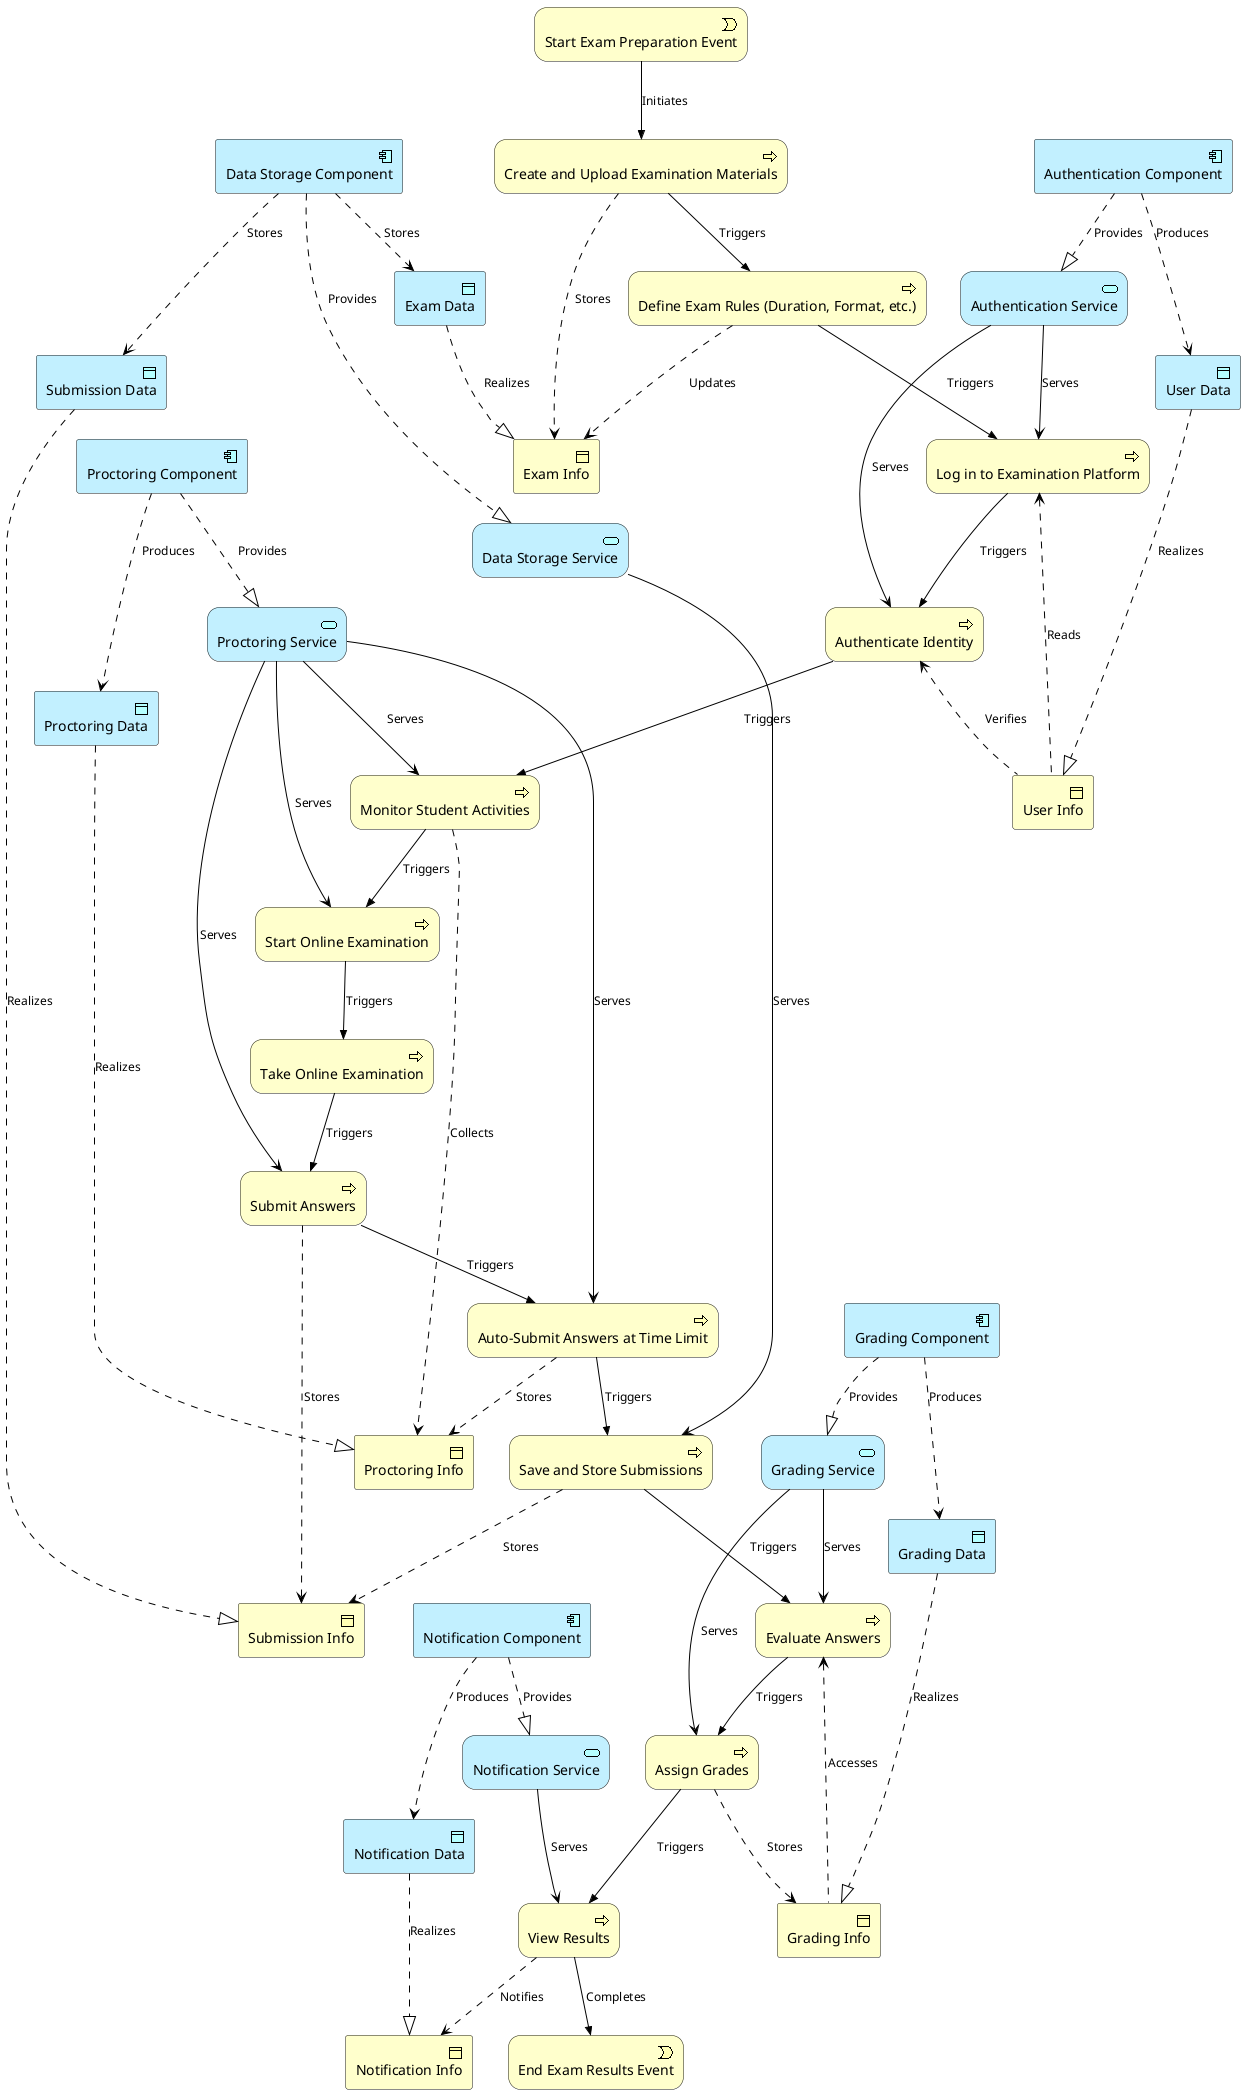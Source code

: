 @startuml 
top to bottom direction

!include <archimate/Archimate> 

' Define Business Events (Start and End)
archimate #Business "Start Exam Preparation Event" as startEvent <<business-event>>
archimate #Business "End Exam Results Event" as endEvent <<business-event>>

' Define Business Processes
archimate #Business "Create and Upload Examination Materials" as createUploadExam <<business-process>>
archimate #Business "Define Exam Rules (Duration, Format, etc.)" as defineExamRules <<business-process>>
archimate #Business "Log in to Examination Platform" as loginToPlatform <<business-process>>
archimate #Business "Authenticate Identity" as authenticateIdentity <<business-process>>
archimate #Business "Monitor Student Activities" as monitorActivities <<business-process>>
archimate #Business "Start Online Examination" as startOnlineExam <<business-process>>
archimate #Business "Take Online Examination" as takeOnlineExam <<business-process>>
archimate #Business "Submit Answers" as submitAnswers <<business-process>>
archimate #Business "Auto-Submit Answers at Time Limit" as autoSubmitAnswers <<business-process>>
archimate #Business "Save and Store Submissions" as saveSubmissions <<business-process>>
archimate #Business "Evaluate Answers" as evaluateAnswers <<business-process>>
archimate #Business "Assign Grades" as assignGrades <<business-process>>
archimate #Business "View Results" as viewResults <<business-process>>

' Define Application Components
archimate #Application "Authentication Component" as authService <<application-component>>
archimate #Application "Proctoring Component" as proctoringSystem <<application-component>>
archimate #Application "Grading Component" as gradingSystem <<application-component>>
archimate #Application "Notification Component" as notificationSystem <<application-component>>
archimate #Application "Data Storage Component" as dataStorageService <<application-component>>

' Define Application Services
archimate #Application "Authentication Service" as authProcess <<application-service>>
archimate #Application "Proctoring Service" as proctoringProcess <<application-service>>
archimate #Application "Grading Service" as gradingProcess <<application-service>>
archimate #Application "Notification Service" as notificationProcess <<application-service>>
archimate #Application "Data Storage Service" as dataStorageProcess <<application-service>>

' Define Data Elements as Application Data Objects
archimate #Application "User Data" as userData <<application-data-object>>
archimate #Application "Proctoring Data" as proctoringData <<application-data-object>>
archimate #Application "Grading Data" as gradingData <<application-data-object>>
archimate #Application "Exam Data" as examData <<application-data-object>>
archimate #Application "Submission Data" as submissionData <<application-data-object>>
archimate #Application "Notification Data" as notificationData <<application-data-object>>

' Define Business Objects
archimate #Business "User Info" as userInfo <<business-object>>
archimate #Business "Proctoring Info" as proctoringInfo <<business-object>>
archimate #Business "Grading Info" as gradingInfo <<business-object>>
archimate #Business "Exam Info" as examInfo <<business-object>>
archimate #Business "Submission Info" as submissionInfo <<business-object>>
archimate #Business "Notification Info" as notificationInfo <<business-object>>

' Define Realization Relationships between Application Data Objects and Business Objects
userData ..|> userInfo : "Realizes"
proctoringData ..|> proctoringInfo : "Realizes"
gradingData ..|> gradingInfo : "Realizes"
examData ..|> examInfo : "Realizes"
submissionData ..|> submissionInfo : "Realizes"
notificationData ..|> notificationInfo : "Realizes"

' Define Application to Data Relationships
authService ..> userData : "Produces"
proctoringSystem ..> proctoringData : "Produces"
gradingSystem ..> gradingData : "Produces"
dataStorageService ..> examData : "Stores"
dataStorageService ..> submissionData : "Stores"
notificationSystem ..> notificationData : "Produces"

' Define Data Relationships between processes and business objects
loginToPlatform <.. userInfo : "Reads"
authenticateIdentity <.. userInfo : "Verifies"
createUploadExam ..> examInfo : "Stores"
defineExamRules ..> examInfo : "Updates"
submitAnswers ..> submissionInfo : "Stores"
saveSubmissions ..> submissionInfo : "Stores"
evaluateAnswers <.. gradingInfo : "Accesses"
assignGrades ..> gradingInfo : "Stores"
monitorActivities ..> proctoringInfo  : "Collects"
autoSubmitAnswers ..> proctoringInfo : "Stores"
viewResults ..> notificationInfo : "Notifies"

' Relationships between processes, application services, and application components
authService ..|> authProcess : "Provides"
authProcess --> loginToPlatform : "Serves"
authProcess --> authenticateIdentity : "Serves"

proctoringSystem ..|> proctoringProcess : "Provides"
proctoringProcess --> monitorActivities : "Serves"
proctoringProcess --> startOnlineExam : "Serves"
proctoringProcess --> submitAnswers : "Serves"
proctoringProcess --> autoSubmitAnswers : "Serves"

gradingSystem ..|> gradingProcess : "Provides"
gradingProcess --> evaluateAnswers : "Serves"
gradingProcess --> assignGrades : "Serves"

notificationSystem ..|> notificationProcess : "Provides"
notificationProcess --> viewResults : "Serves"

dataStorageService ..|> dataStorageProcess : "Provides"
dataStorageProcess --> saveSubmissions : "Serves"

' Define Triggers between processes
startEvent -->> createUploadExam : "Initiates"
createUploadExam -->> defineExamRules : "Triggers"
defineExamRules -->> loginToPlatform : "Triggers"
loginToPlatform -->> authenticateIdentity : "Triggers"
authenticateIdentity -->> monitorActivities : "Triggers"
monitorActivities -->> startOnlineExam : "Triggers"
startOnlineExam -->> takeOnlineExam : "Triggers"
takeOnlineExam -->> submitAnswers : "Triggers"
submitAnswers -->> autoSubmitAnswers : "Triggers"
autoSubmitAnswers -->> saveSubmissions : "Triggers"
saveSubmissions -->> evaluateAnswers : "Triggers"
evaluateAnswers -->> assignGrades : "Triggers"
assignGrades -->> viewResults : "Triggers"
viewResults -->> endEvent : "Completes"

@enduml
